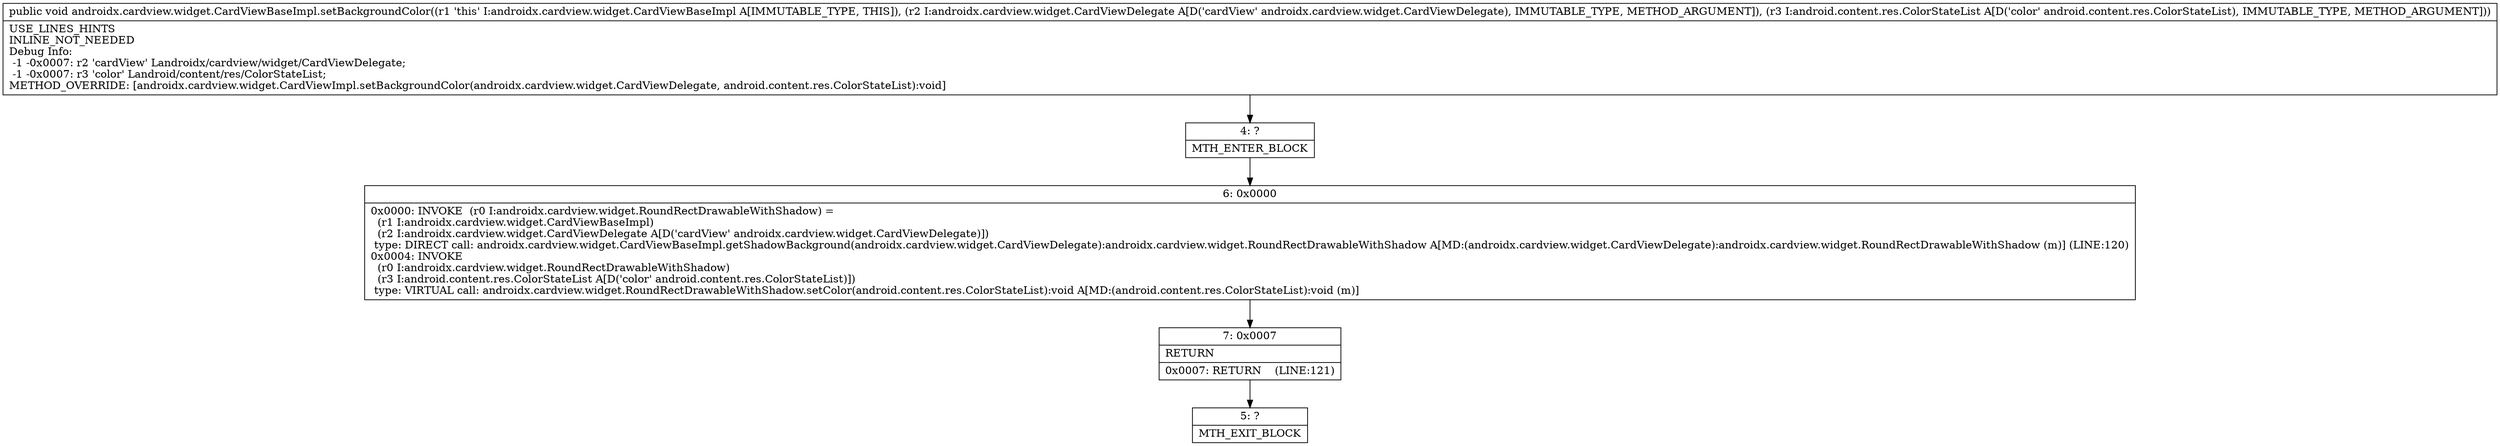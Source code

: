 digraph "CFG forandroidx.cardview.widget.CardViewBaseImpl.setBackgroundColor(Landroidx\/cardview\/widget\/CardViewDelegate;Landroid\/content\/res\/ColorStateList;)V" {
Node_4 [shape=record,label="{4\:\ ?|MTH_ENTER_BLOCK\l}"];
Node_6 [shape=record,label="{6\:\ 0x0000|0x0000: INVOKE  (r0 I:androidx.cardview.widget.RoundRectDrawableWithShadow) = \l  (r1 I:androidx.cardview.widget.CardViewBaseImpl)\l  (r2 I:androidx.cardview.widget.CardViewDelegate A[D('cardView' androidx.cardview.widget.CardViewDelegate)])\l type: DIRECT call: androidx.cardview.widget.CardViewBaseImpl.getShadowBackground(androidx.cardview.widget.CardViewDelegate):androidx.cardview.widget.RoundRectDrawableWithShadow A[MD:(androidx.cardview.widget.CardViewDelegate):androidx.cardview.widget.RoundRectDrawableWithShadow (m)] (LINE:120)\l0x0004: INVOKE  \l  (r0 I:androidx.cardview.widget.RoundRectDrawableWithShadow)\l  (r3 I:android.content.res.ColorStateList A[D('color' android.content.res.ColorStateList)])\l type: VIRTUAL call: androidx.cardview.widget.RoundRectDrawableWithShadow.setColor(android.content.res.ColorStateList):void A[MD:(android.content.res.ColorStateList):void (m)]\l}"];
Node_7 [shape=record,label="{7\:\ 0x0007|RETURN\l|0x0007: RETURN    (LINE:121)\l}"];
Node_5 [shape=record,label="{5\:\ ?|MTH_EXIT_BLOCK\l}"];
MethodNode[shape=record,label="{public void androidx.cardview.widget.CardViewBaseImpl.setBackgroundColor((r1 'this' I:androidx.cardview.widget.CardViewBaseImpl A[IMMUTABLE_TYPE, THIS]), (r2 I:androidx.cardview.widget.CardViewDelegate A[D('cardView' androidx.cardview.widget.CardViewDelegate), IMMUTABLE_TYPE, METHOD_ARGUMENT]), (r3 I:android.content.res.ColorStateList A[D('color' android.content.res.ColorStateList), IMMUTABLE_TYPE, METHOD_ARGUMENT]))  | USE_LINES_HINTS\lINLINE_NOT_NEEDED\lDebug Info:\l  \-1 \-0x0007: r2 'cardView' Landroidx\/cardview\/widget\/CardViewDelegate;\l  \-1 \-0x0007: r3 'color' Landroid\/content\/res\/ColorStateList;\lMETHOD_OVERRIDE: [androidx.cardview.widget.CardViewImpl.setBackgroundColor(androidx.cardview.widget.CardViewDelegate, android.content.res.ColorStateList):void]\l}"];
MethodNode -> Node_4;Node_4 -> Node_6;
Node_6 -> Node_7;
Node_7 -> Node_5;
}

